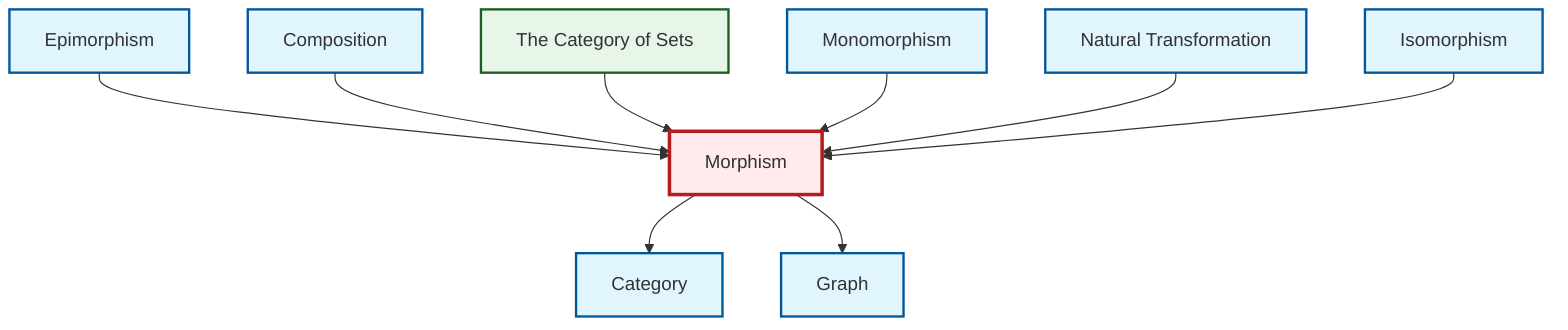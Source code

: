 graph TD
    classDef definition fill:#e1f5fe,stroke:#01579b,stroke-width:2px
    classDef theorem fill:#f3e5f5,stroke:#4a148c,stroke-width:2px
    classDef axiom fill:#fff3e0,stroke:#e65100,stroke-width:2px
    classDef example fill:#e8f5e9,stroke:#1b5e20,stroke-width:2px
    classDef current fill:#ffebee,stroke:#b71c1c,stroke-width:3px
    def-morphism["Morphism"]:::definition
    def-graph["Graph"]:::definition
    ex-set-category["The Category of Sets"]:::example
    def-natural-transformation["Natural Transformation"]:::definition
    def-epimorphism["Epimorphism"]:::definition
    def-category["Category"]:::definition
    def-monomorphism["Monomorphism"]:::definition
    def-composition["Composition"]:::definition
    def-isomorphism["Isomorphism"]:::definition
    def-epimorphism --> def-morphism
    def-morphism --> def-category
    def-composition --> def-morphism
    ex-set-category --> def-morphism
    def-monomorphism --> def-morphism
    def-natural-transformation --> def-morphism
    def-isomorphism --> def-morphism
    def-morphism --> def-graph
    class def-morphism current